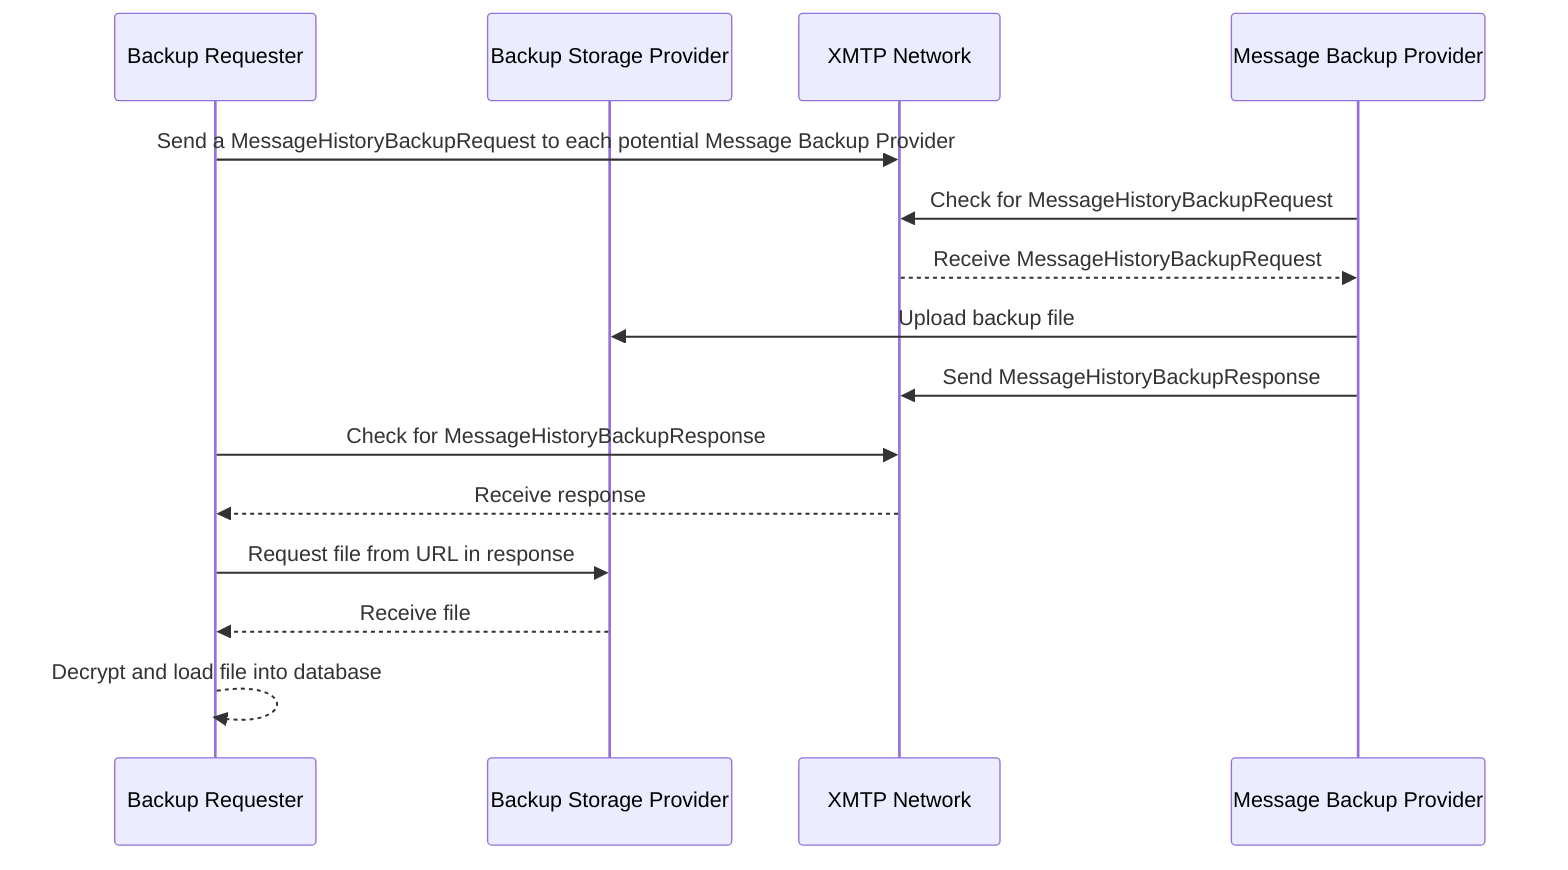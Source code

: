 sequenceDiagram
    Participant B as Backup Requester
    Participant S as Backup Storage Provider
    Participant N as XMTP Network
    Participant M as Message Backup Provider
    B->>N: Send a MessageHistoryBackupRequest to each potential Message Backup Provider
    M->>N: Check for MessageHistoryBackupRequest
    N-->>M: Receive MessageHistoryBackupRequest
    M->>S: Upload backup file
    M->>N: Send MessageHistoryBackupResponse
    B->>N: Check for MessageHistoryBackupResponse
    N-->>B: Receive response
    B->>S: Request file from URL in response
    S-->>B: Receive file
    B-->>B: Decrypt and load file into database